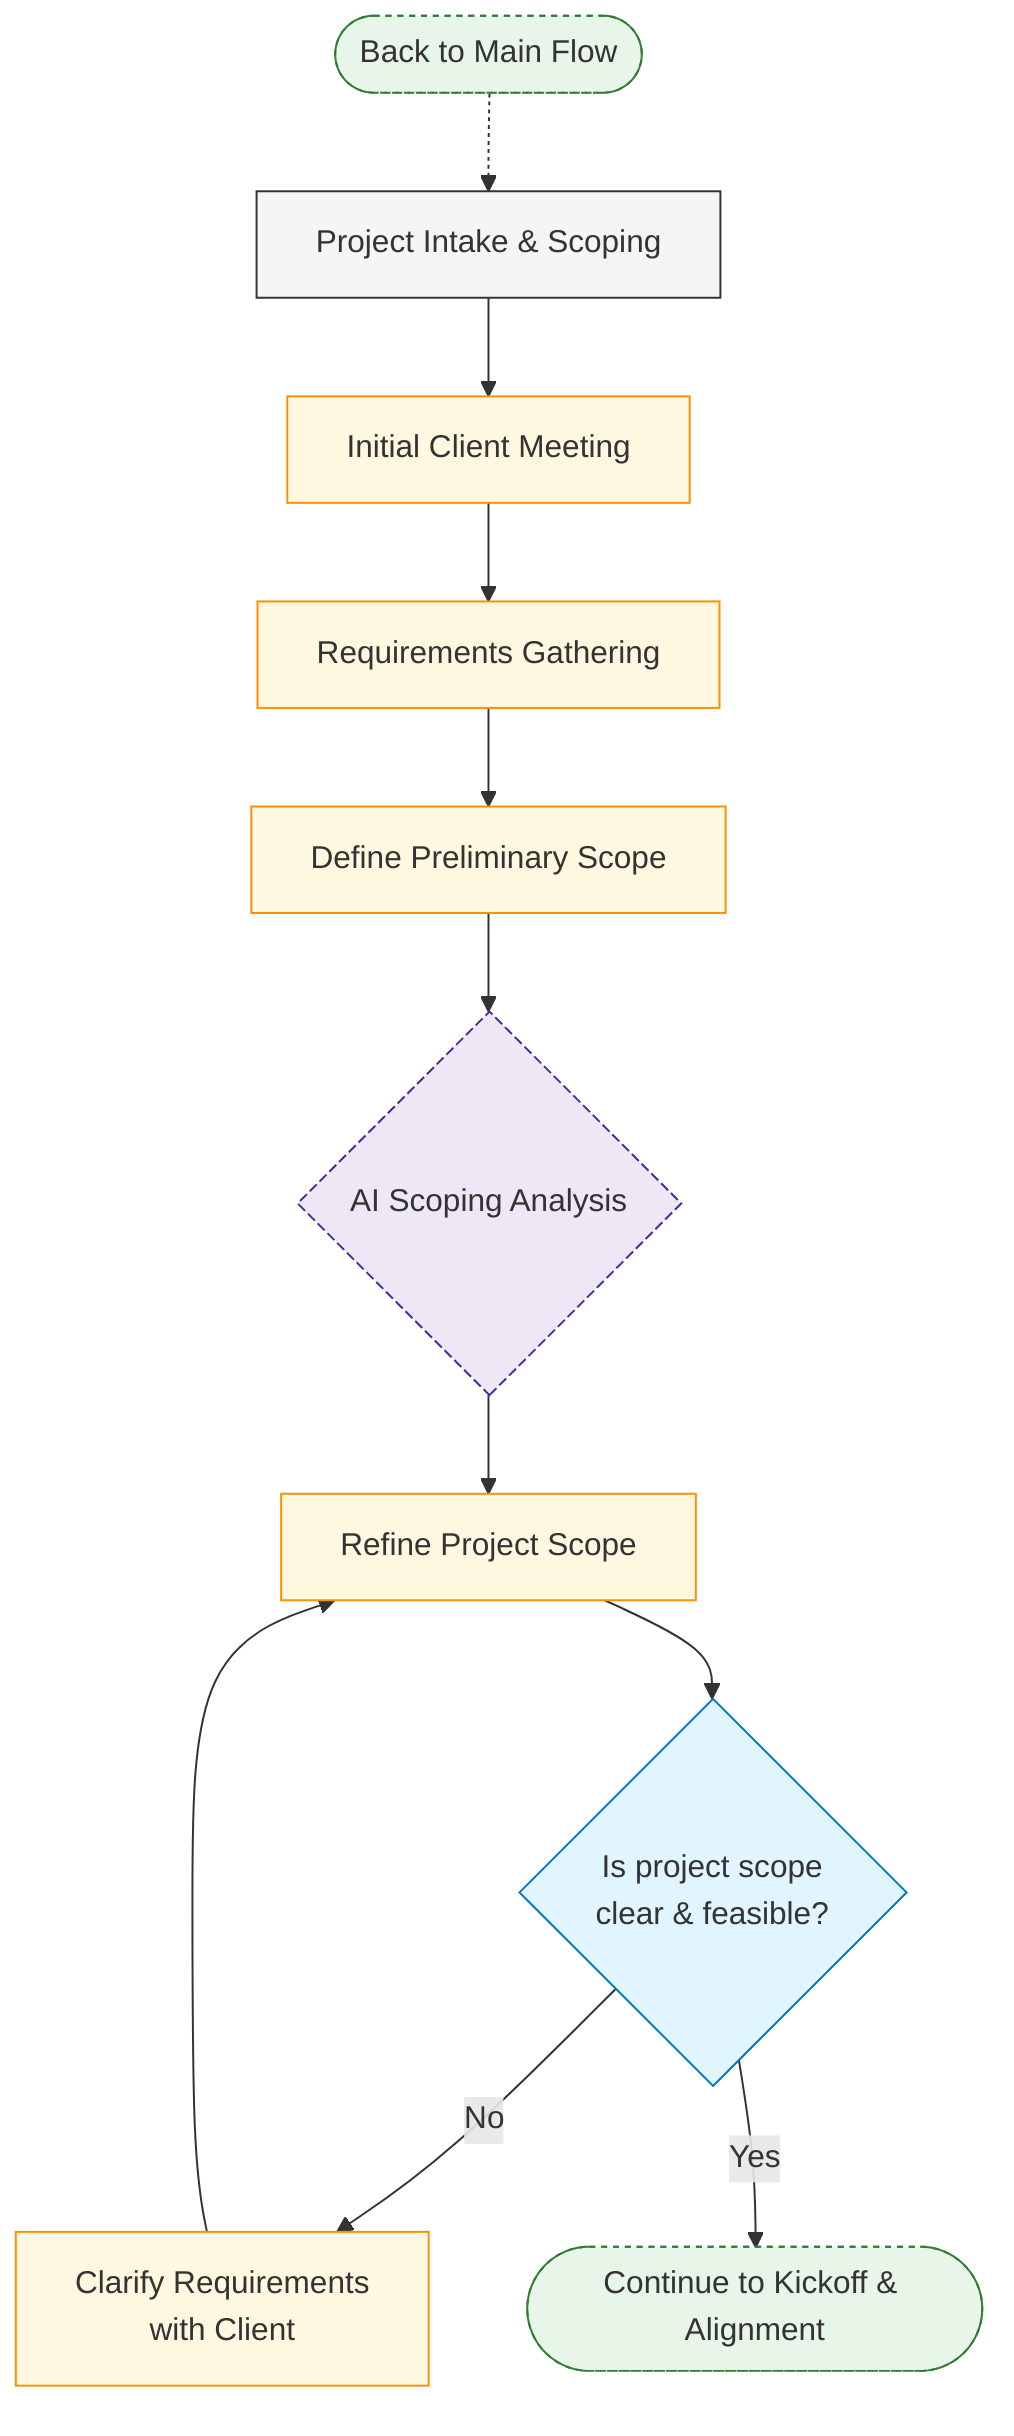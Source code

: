 flowchart TD
    %% Project Intake & Scoping Subtree
    
    %% Main node connecting back to main diagram
    mainFlow(["Back to Main Flow"]) -.-> intake[Project Intake & Scoping]
    
    %% Detailed steps within Intake phase (limited to ~5 nodes)
    intake --> initialClient[Initial Client Meeting]
    initialClient --> requirementsGathering[Requirements Gathering]
    requirementsGathering --> scopeDefinition[Define Preliminary Scope]
    
    %% AI Integration - Initial Scoping
    scopeDefinition --> aiScopingAnalysis{AI Scoping Analysis}
    aiScopingAnalysis --> scopeRefinement[Refine Project Scope]
    
    %% Feasibility Check
    scopeRefinement --> feasibilityCheck{Is project scope\nclear & feasible?}
    feasibilityCheck -->|No| clarify[Clarify Requirements\nwith Client]
    clarify --> scopeRefinement
    
    %% Return to main flow
    feasibilityCheck -->|Yes| nextPhase(["Continue to Kickoff & Alignment"])
    
    %% Click interactions
    click mainFlow "../index.html" "Return to main workflow"
    click nextPhase "kickoff_subtree.html" "Continue to next phase"
    click aiScopingAnalysis "#" "Purpose: Generate project patterns from historical engagements\n\nPrompt example: 'Analyze our previous consulting projects in [industry] to identify similar scopes, common challenges, and typical timelines for projects focused on [objective].'"
    
    %% Detailed Styling and Classifications
    classDef phase fill:#f5f5f5,stroke:#333,stroke-width:1px;
    classDef subProcess fill:#fff8e1,stroke:#ff8f00,stroke-width:1px;
    classDef decision fill:#e1f5fe,stroke:#0277bd,stroke-width:1px;
    classDef aiDecision fill:#ede7f6,stroke:#4527a0,stroke-width:1px,stroke-dasharray: 5 2;
    classDef navigation fill:#e8f5e9,stroke:#2e7d32,stroke-width:1px,stroke-dasharray: 3 3;
    
    %% Apply styles to nodes
    class intake phase;
    class initialClient,requirementsGathering,scopeDefinition,scopeRefinement,clarify subProcess;
    class feasibilityCheck decision;
    class aiScopingAnalysis aiDecision;
    class mainFlow,nextPhase navigation;